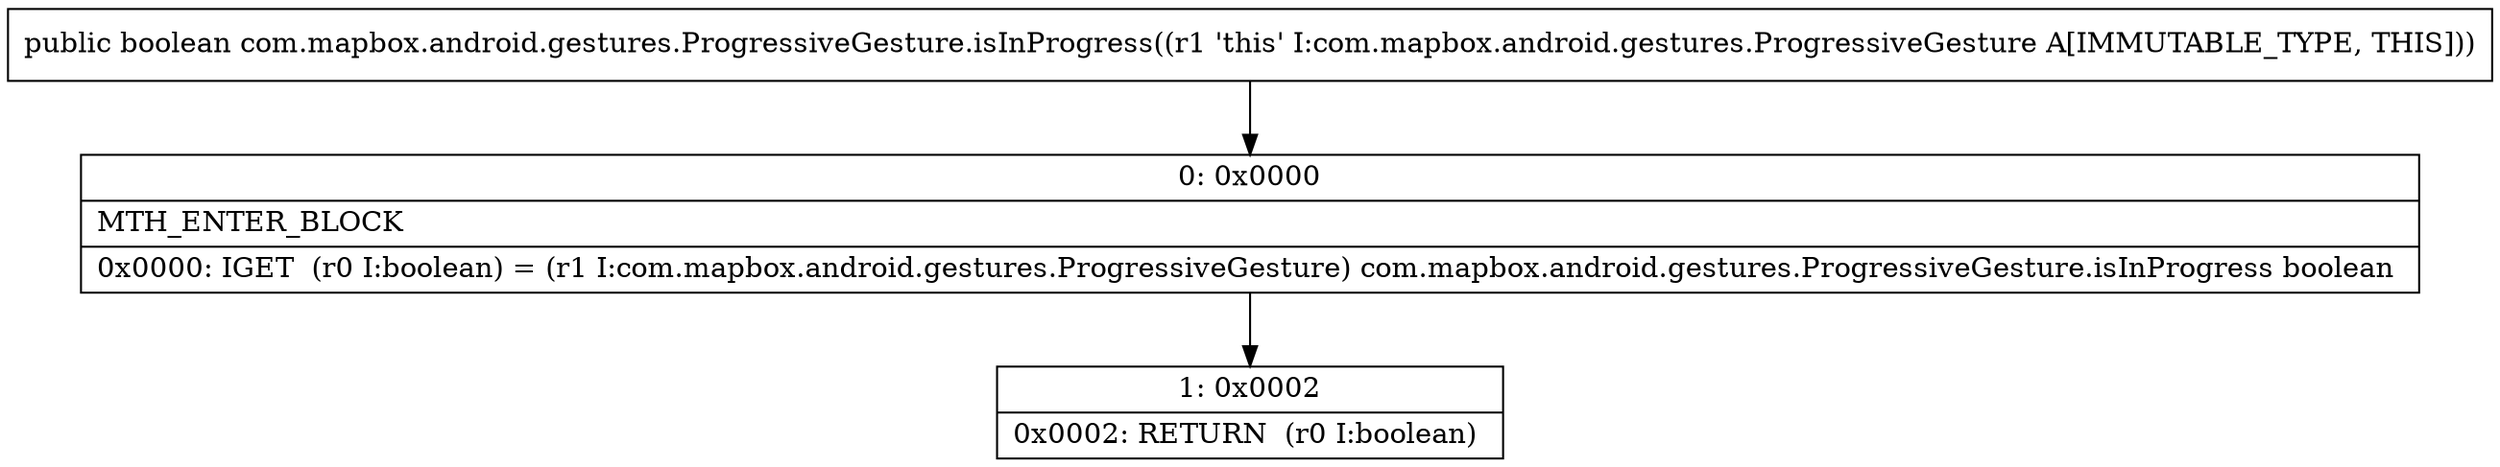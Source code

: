 digraph "CFG forcom.mapbox.android.gestures.ProgressiveGesture.isInProgress()Z" {
Node_0 [shape=record,label="{0\:\ 0x0000|MTH_ENTER_BLOCK\l|0x0000: IGET  (r0 I:boolean) = (r1 I:com.mapbox.android.gestures.ProgressiveGesture) com.mapbox.android.gestures.ProgressiveGesture.isInProgress boolean \l}"];
Node_1 [shape=record,label="{1\:\ 0x0002|0x0002: RETURN  (r0 I:boolean) \l}"];
MethodNode[shape=record,label="{public boolean com.mapbox.android.gestures.ProgressiveGesture.isInProgress((r1 'this' I:com.mapbox.android.gestures.ProgressiveGesture A[IMMUTABLE_TYPE, THIS])) }"];
MethodNode -> Node_0;
Node_0 -> Node_1;
}

